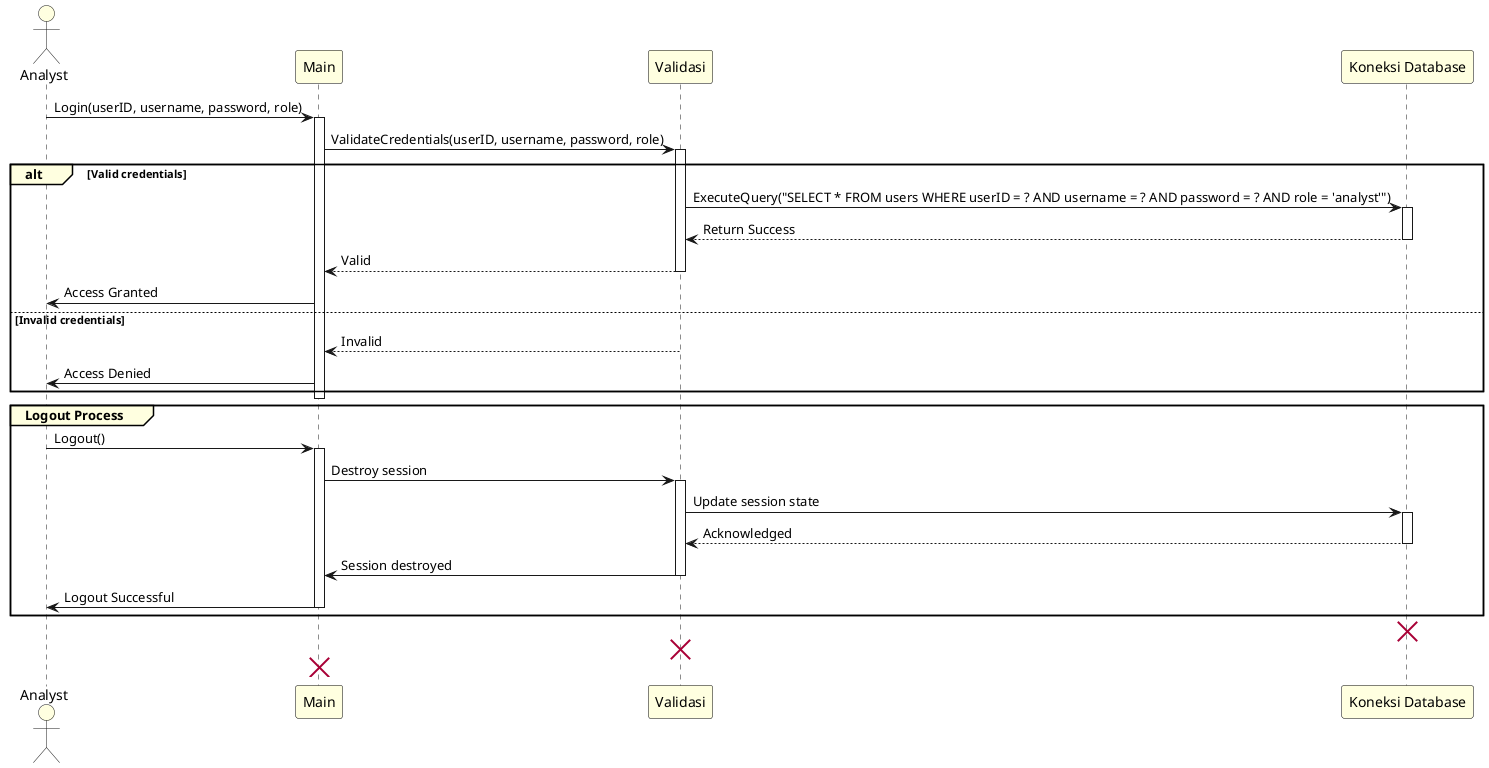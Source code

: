 @startuml class

' Set background color for all participants
skinparam sequenceParticipantBackgroundColor LightYellow
skinparam sequenceParticipantBorderColor Black
skinparam SequenceGroupBackgroundColor LightYellow
skinparam ActorBackgroundColor LightYellow

actor Analyst as analyst

' Main objects
participant "Main" as main
participant "Validasi" as validasi
participant "Koneksi Database" as db

' Login process starts
analyst -> main : Login(userID, username, password, role)
activate main
    main -> validasi : ValidateCredentials(userID, username, password, role)
    activate validasi
        alt Valid credentials
            validasi -> db : ExecuteQuery("SELECT * FROM users WHERE userID = ? AND username = ? AND password = ? AND role = 'analyst'")
            activate db
                db --> validasi : Return Success
            deactivate db
            validasi --> main : Valid
        deactivate validasi
        main -> analyst : Access Granted
    else Invalid credentials
        validasi --> main : Invalid
        deactivate validasi
        main -> analyst : Access Denied
    end
deactivate main

' Highlighted Logout process
group Logout Process
    analyst -> main : Logout()
    activate main
        main -> validasi : Destroy session
        activate validasi
            validasi -> db : Update session state
            activate db
                db --> validasi : Acknowledged
            deactivate db
            validasi -> main : Session destroyed
        deactivate validasi
        main -> analyst : Logout Successful
    deactivate main
end

' Destroy objects
destroy db
destroy validasi
destroy main

@enduml

